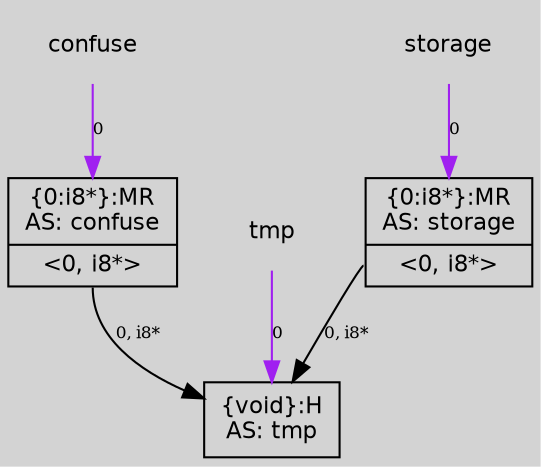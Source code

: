 digraph unnamed {
	graph [center=true, ratio=true, bgcolor=lightgray, fontname=Helvetica];
	node  [fontname=Helvetica, fontsize=11];

	Node0x1d334f0 [shape=record,label="{\{0:i8*\}:MR\nAS: storage\n|{<s0>\<0, i8*\>}}"];
	Node0x1d333f0 [shape=record,label="{\{void\}:H\nAS: tmp\n}"];
	Node0x1d36120 [shape=record,label="{\{0:i8*\}:MR\nAS: confuse\n|{<s0>\<0, i8*\>}}"];
	Node0x1d17f88 [shape=plaintext, label ="storage"];
	Node0x1d17f88 -> Node0x1d334f0[arrowtail=tee,label="0",fontsize=8,color=purple];
	Node0x1d18518 [shape=plaintext, label ="confuse"];
	Node0x1d18518 -> Node0x1d36120[arrowtail=tee,label="0",fontsize=8,color=purple];
	Node0x1d1b788 [shape=plaintext, label ="tmp"];
	Node0x1d1b788 -> Node0x1d333f0[arrowtail=tee,label="0",fontsize=8,color=purple];
	Node0x1d334f0:s0 -> Node0x1d333f0[arrowtail=tee,label="0, i8*",fontsize=8];
	Node0x1d36120:s0 -> Node0x1d333f0[arrowtail=tee,label="0, i8*",fontsize=8];
}
